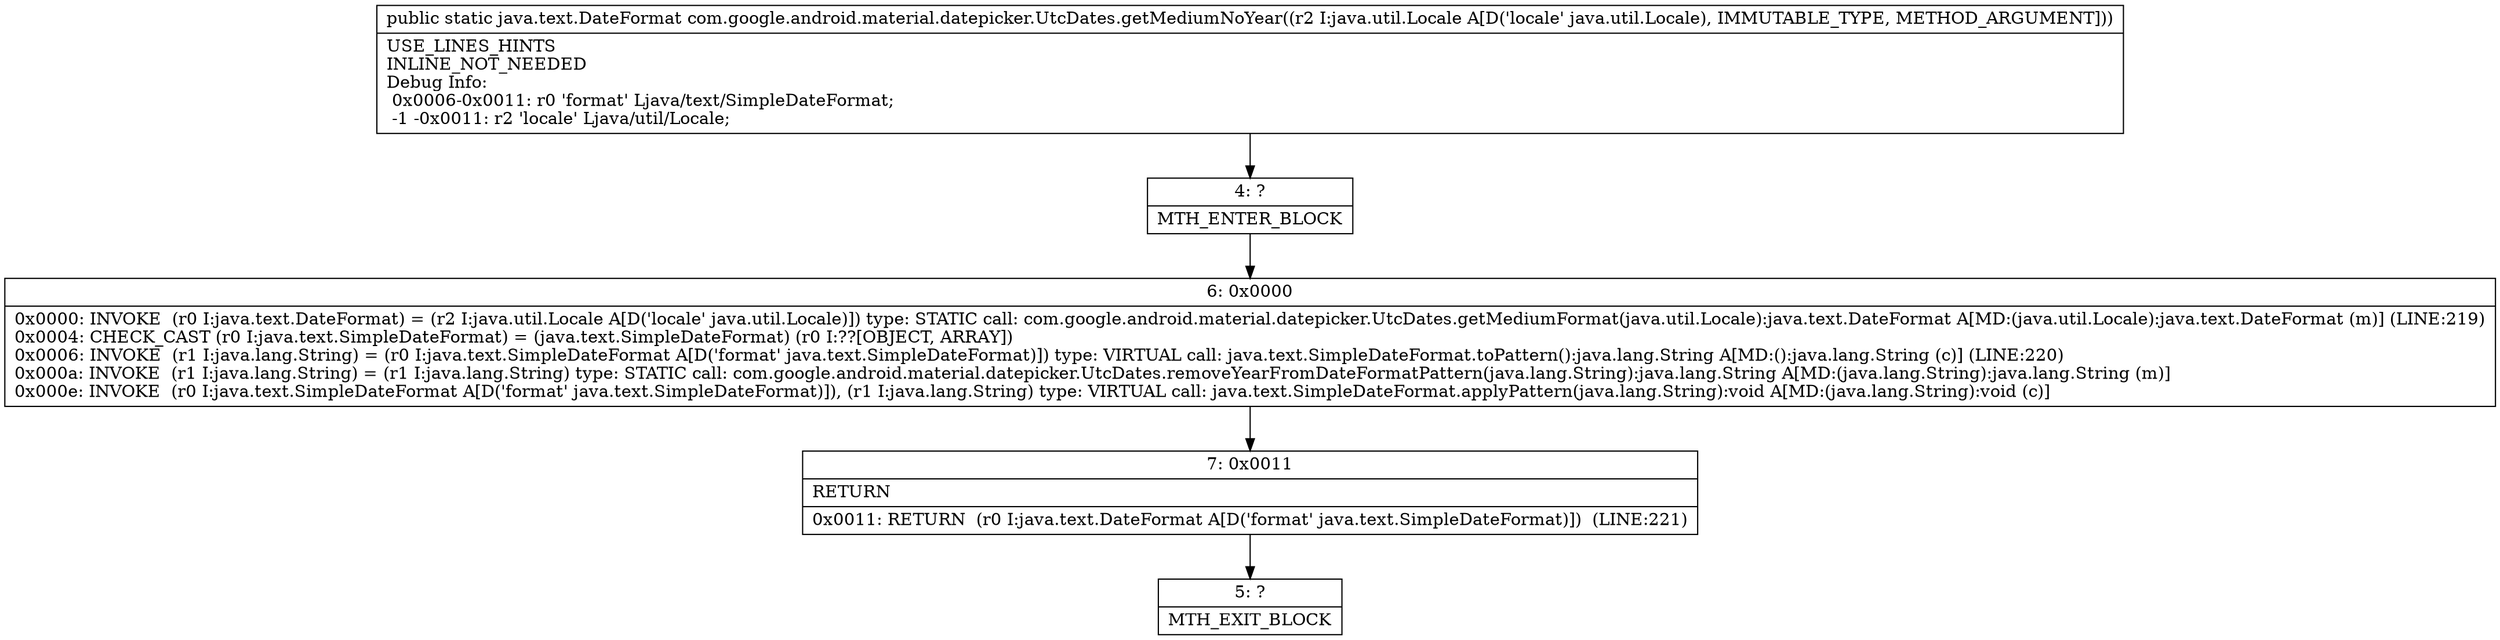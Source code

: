 digraph "CFG forcom.google.android.material.datepicker.UtcDates.getMediumNoYear(Ljava\/util\/Locale;)Ljava\/text\/DateFormat;" {
Node_4 [shape=record,label="{4\:\ ?|MTH_ENTER_BLOCK\l}"];
Node_6 [shape=record,label="{6\:\ 0x0000|0x0000: INVOKE  (r0 I:java.text.DateFormat) = (r2 I:java.util.Locale A[D('locale' java.util.Locale)]) type: STATIC call: com.google.android.material.datepicker.UtcDates.getMediumFormat(java.util.Locale):java.text.DateFormat A[MD:(java.util.Locale):java.text.DateFormat (m)] (LINE:219)\l0x0004: CHECK_CAST (r0 I:java.text.SimpleDateFormat) = (java.text.SimpleDateFormat) (r0 I:??[OBJECT, ARRAY]) \l0x0006: INVOKE  (r1 I:java.lang.String) = (r0 I:java.text.SimpleDateFormat A[D('format' java.text.SimpleDateFormat)]) type: VIRTUAL call: java.text.SimpleDateFormat.toPattern():java.lang.String A[MD:():java.lang.String (c)] (LINE:220)\l0x000a: INVOKE  (r1 I:java.lang.String) = (r1 I:java.lang.String) type: STATIC call: com.google.android.material.datepicker.UtcDates.removeYearFromDateFormatPattern(java.lang.String):java.lang.String A[MD:(java.lang.String):java.lang.String (m)]\l0x000e: INVOKE  (r0 I:java.text.SimpleDateFormat A[D('format' java.text.SimpleDateFormat)]), (r1 I:java.lang.String) type: VIRTUAL call: java.text.SimpleDateFormat.applyPattern(java.lang.String):void A[MD:(java.lang.String):void (c)]\l}"];
Node_7 [shape=record,label="{7\:\ 0x0011|RETURN\l|0x0011: RETURN  (r0 I:java.text.DateFormat A[D('format' java.text.SimpleDateFormat)])  (LINE:221)\l}"];
Node_5 [shape=record,label="{5\:\ ?|MTH_EXIT_BLOCK\l}"];
MethodNode[shape=record,label="{public static java.text.DateFormat com.google.android.material.datepicker.UtcDates.getMediumNoYear((r2 I:java.util.Locale A[D('locale' java.util.Locale), IMMUTABLE_TYPE, METHOD_ARGUMENT]))  | USE_LINES_HINTS\lINLINE_NOT_NEEDED\lDebug Info:\l  0x0006\-0x0011: r0 'format' Ljava\/text\/SimpleDateFormat;\l  \-1 \-0x0011: r2 'locale' Ljava\/util\/Locale;\l}"];
MethodNode -> Node_4;Node_4 -> Node_6;
Node_6 -> Node_7;
Node_7 -> Node_5;
}

